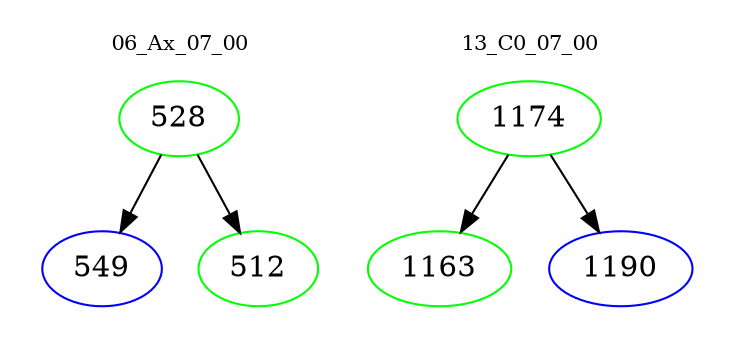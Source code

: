 digraph{
subgraph cluster_0 {
color = white
label = "06_Ax_07_00";
fontsize=10;
T0_528 [label="528", color="green"]
T0_528 -> T0_549 [color="black"]
T0_549 [label="549", color="blue"]
T0_528 -> T0_512 [color="black"]
T0_512 [label="512", color="green"]
}
subgraph cluster_1 {
color = white
label = "13_C0_07_00";
fontsize=10;
T1_1174 [label="1174", color="green"]
T1_1174 -> T1_1163 [color="black"]
T1_1163 [label="1163", color="green"]
T1_1174 -> T1_1190 [color="black"]
T1_1190 [label="1190", color="blue"]
}
}
